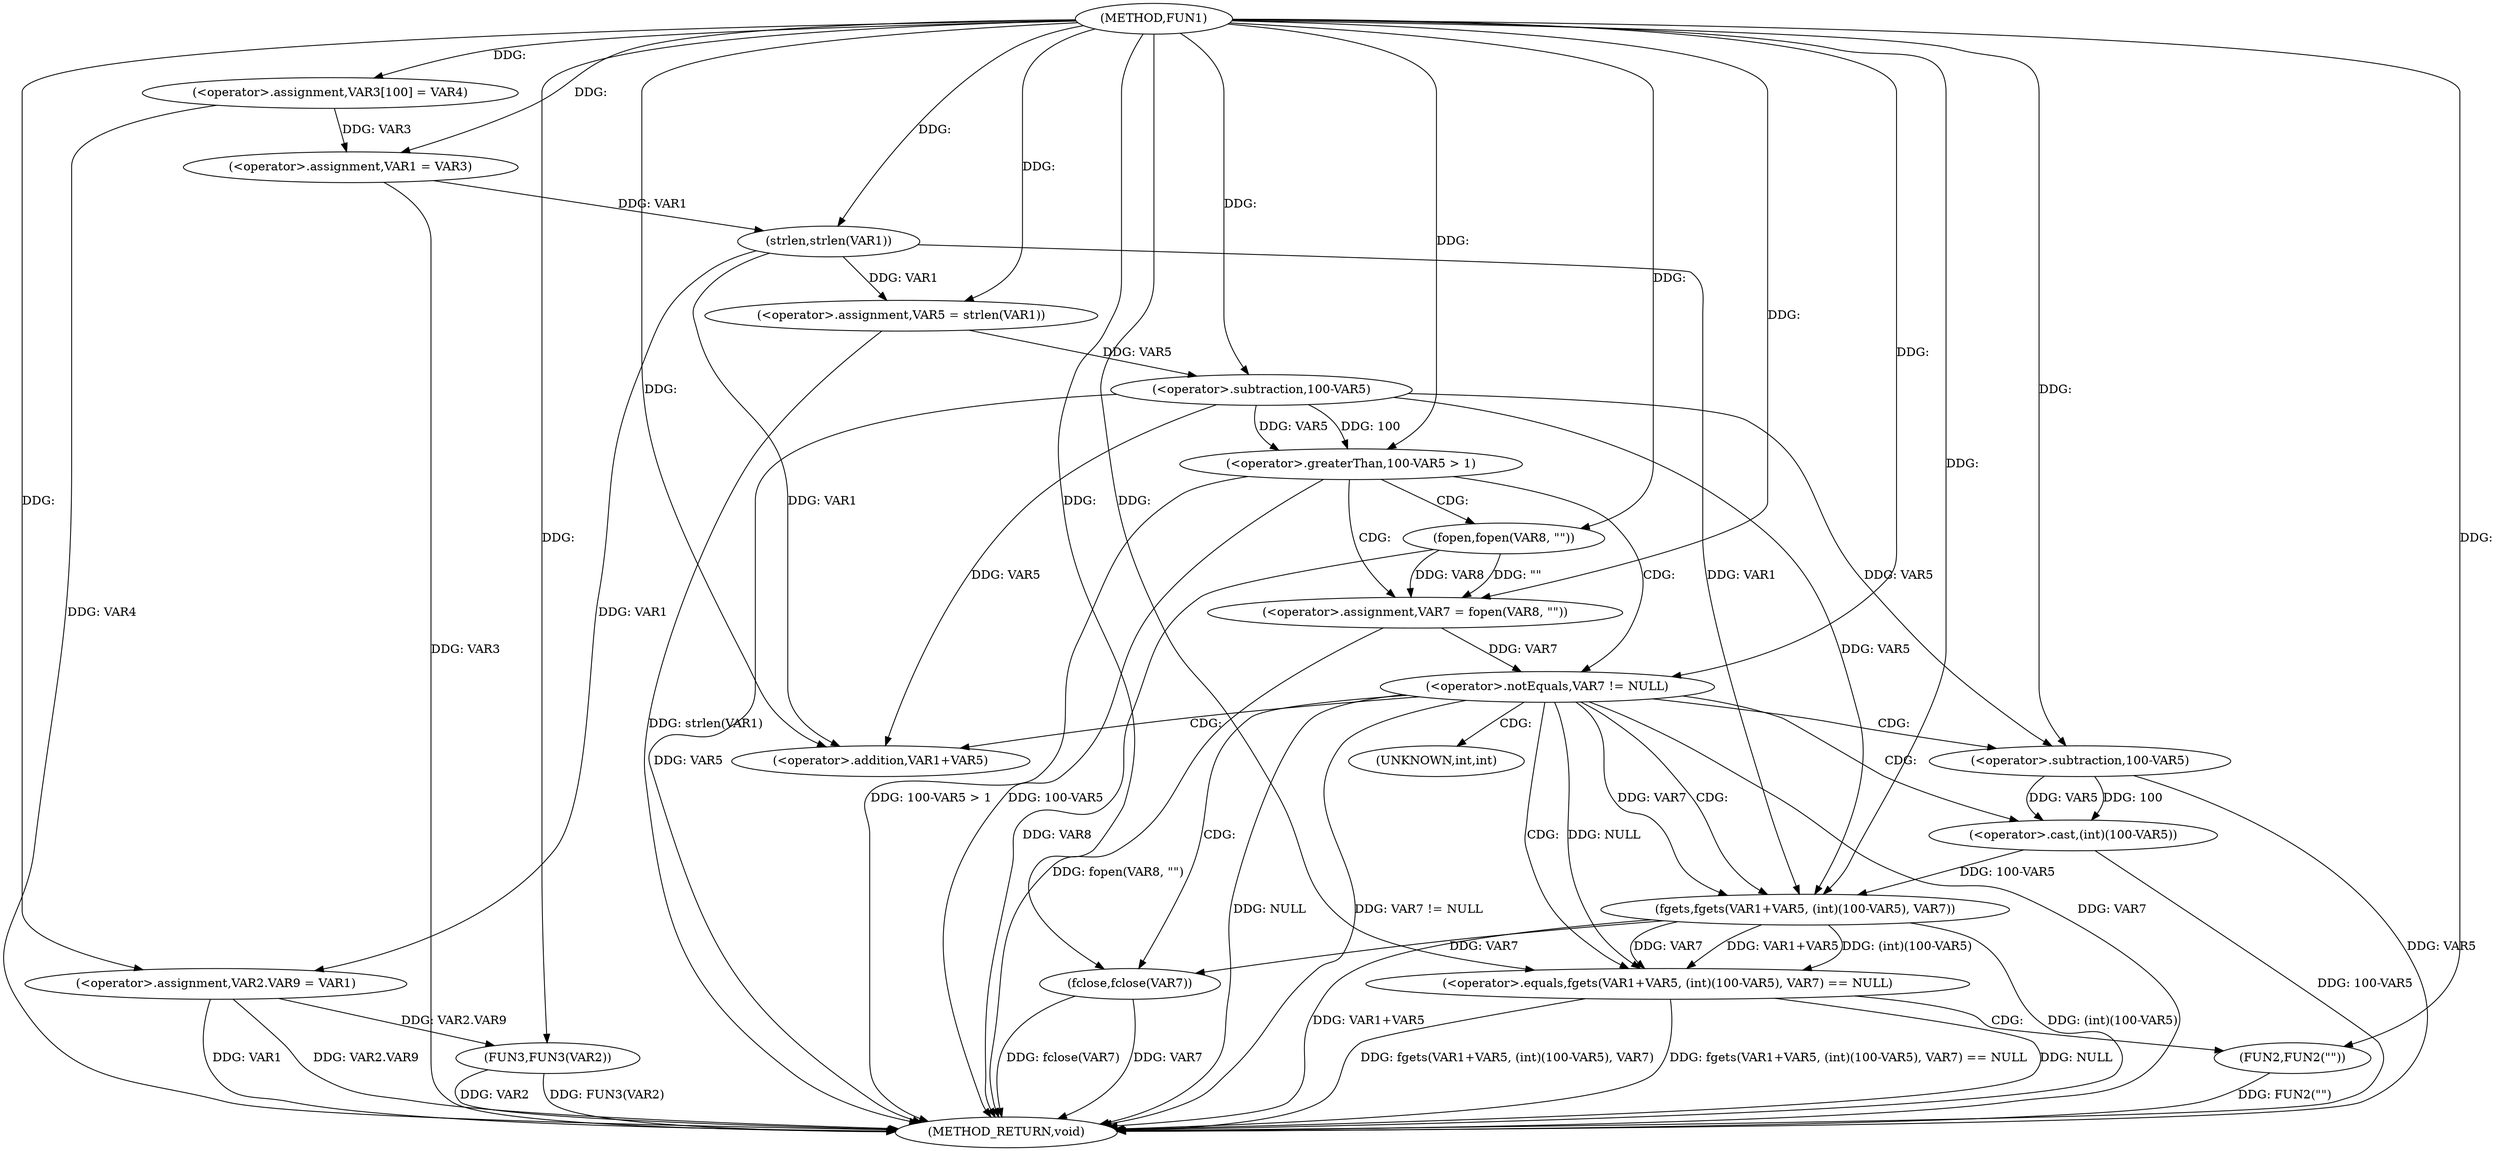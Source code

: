 digraph FUN1 {  
"1000100" [label = "(METHOD,FUN1)" ]
"1000160" [label = "(METHOD_RETURN,void)" ]
"1000105" [label = "(<operator>.assignment,VAR3[100] = VAR4)" ]
"1000108" [label = "(<operator>.assignment,VAR1 = VAR3)" ]
"1000113" [label = "(<operator>.assignment,VAR5 = strlen(VAR1))" ]
"1000115" [label = "(strlen,strlen(VAR1))" ]
"1000119" [label = "(<operator>.greaterThan,100-VAR5 > 1)" ]
"1000120" [label = "(<operator>.subtraction,100-VAR5)" ]
"1000125" [label = "(<operator>.assignment,VAR7 = fopen(VAR8, \"\"))" ]
"1000127" [label = "(fopen,fopen(VAR8, \"\"))" ]
"1000131" [label = "(<operator>.notEquals,VAR7 != NULL)" ]
"1000136" [label = "(<operator>.equals,fgets(VAR1+VAR5, (int)(100-VAR5), VAR7) == NULL)" ]
"1000137" [label = "(fgets,fgets(VAR1+VAR5, (int)(100-VAR5), VAR7))" ]
"1000138" [label = "(<operator>.addition,VAR1+VAR5)" ]
"1000141" [label = "(<operator>.cast,(int)(100-VAR5))" ]
"1000143" [label = "(<operator>.subtraction,100-VAR5)" ]
"1000149" [label = "(FUN2,FUN2(\"\"))" ]
"1000151" [label = "(fclose,fclose(VAR7))" ]
"1000153" [label = "(<operator>.assignment,VAR2.VAR9 = VAR1)" ]
"1000158" [label = "(FUN3,FUN3(VAR2))" ]
"1000142" [label = "(UNKNOWN,int,int)" ]
  "1000158" -> "1000160"  [ label = "DDG: VAR2"] 
  "1000153" -> "1000160"  [ label = "DDG: VAR1"] 
  "1000151" -> "1000160"  [ label = "DDG: VAR7"] 
  "1000158" -> "1000160"  [ label = "DDG: FUN3(VAR2)"] 
  "1000113" -> "1000160"  [ label = "DDG: strlen(VAR1)"] 
  "1000149" -> "1000160"  [ label = "DDG: FUN2(\"\")"] 
  "1000131" -> "1000160"  [ label = "DDG: NULL"] 
  "1000153" -> "1000160"  [ label = "DDG: VAR2.VAR9"] 
  "1000119" -> "1000160"  [ label = "DDG: 100-VAR5 > 1"] 
  "1000136" -> "1000160"  [ label = "DDG: NULL"] 
  "1000136" -> "1000160"  [ label = "DDG: fgets(VAR1+VAR5, (int)(100-VAR5), VAR7)"] 
  "1000131" -> "1000160"  [ label = "DDG: VAR7 != NULL"] 
  "1000105" -> "1000160"  [ label = "DDG: VAR4"] 
  "1000151" -> "1000160"  [ label = "DDG: fclose(VAR7)"] 
  "1000131" -> "1000160"  [ label = "DDG: VAR7"] 
  "1000137" -> "1000160"  [ label = "DDG: (int)(100-VAR5)"] 
  "1000125" -> "1000160"  [ label = "DDG: fopen(VAR8, \"\")"] 
  "1000108" -> "1000160"  [ label = "DDG: VAR3"] 
  "1000119" -> "1000160"  [ label = "DDG: 100-VAR5"] 
  "1000141" -> "1000160"  [ label = "DDG: 100-VAR5"] 
  "1000136" -> "1000160"  [ label = "DDG: fgets(VAR1+VAR5, (int)(100-VAR5), VAR7) == NULL"] 
  "1000120" -> "1000160"  [ label = "DDG: VAR5"] 
  "1000143" -> "1000160"  [ label = "DDG: VAR5"] 
  "1000127" -> "1000160"  [ label = "DDG: VAR8"] 
  "1000137" -> "1000160"  [ label = "DDG: VAR1+VAR5"] 
  "1000100" -> "1000105"  [ label = "DDG: "] 
  "1000105" -> "1000108"  [ label = "DDG: VAR3"] 
  "1000100" -> "1000108"  [ label = "DDG: "] 
  "1000115" -> "1000113"  [ label = "DDG: VAR1"] 
  "1000100" -> "1000113"  [ label = "DDG: "] 
  "1000108" -> "1000115"  [ label = "DDG: VAR1"] 
  "1000100" -> "1000115"  [ label = "DDG: "] 
  "1000120" -> "1000119"  [ label = "DDG: 100"] 
  "1000120" -> "1000119"  [ label = "DDG: VAR5"] 
  "1000100" -> "1000120"  [ label = "DDG: "] 
  "1000113" -> "1000120"  [ label = "DDG: VAR5"] 
  "1000100" -> "1000119"  [ label = "DDG: "] 
  "1000127" -> "1000125"  [ label = "DDG: VAR8"] 
  "1000127" -> "1000125"  [ label = "DDG: \"\""] 
  "1000100" -> "1000125"  [ label = "DDG: "] 
  "1000100" -> "1000127"  [ label = "DDG: "] 
  "1000125" -> "1000131"  [ label = "DDG: VAR7"] 
  "1000100" -> "1000131"  [ label = "DDG: "] 
  "1000137" -> "1000136"  [ label = "DDG: VAR1+VAR5"] 
  "1000137" -> "1000136"  [ label = "DDG: (int)(100-VAR5)"] 
  "1000137" -> "1000136"  [ label = "DDG: VAR7"] 
  "1000115" -> "1000137"  [ label = "DDG: VAR1"] 
  "1000100" -> "1000137"  [ label = "DDG: "] 
  "1000120" -> "1000137"  [ label = "DDG: VAR5"] 
  "1000115" -> "1000138"  [ label = "DDG: VAR1"] 
  "1000100" -> "1000138"  [ label = "DDG: "] 
  "1000120" -> "1000138"  [ label = "DDG: VAR5"] 
  "1000141" -> "1000137"  [ label = "DDG: 100-VAR5"] 
  "1000143" -> "1000141"  [ label = "DDG: 100"] 
  "1000143" -> "1000141"  [ label = "DDG: VAR5"] 
  "1000100" -> "1000143"  [ label = "DDG: "] 
  "1000120" -> "1000143"  [ label = "DDG: VAR5"] 
  "1000131" -> "1000137"  [ label = "DDG: VAR7"] 
  "1000131" -> "1000136"  [ label = "DDG: NULL"] 
  "1000100" -> "1000136"  [ label = "DDG: "] 
  "1000100" -> "1000149"  [ label = "DDG: "] 
  "1000137" -> "1000151"  [ label = "DDG: VAR7"] 
  "1000100" -> "1000151"  [ label = "DDG: "] 
  "1000115" -> "1000153"  [ label = "DDG: VAR1"] 
  "1000100" -> "1000153"  [ label = "DDG: "] 
  "1000153" -> "1000158"  [ label = "DDG: VAR2.VAR9"] 
  "1000100" -> "1000158"  [ label = "DDG: "] 
  "1000119" -> "1000125"  [ label = "CDG: "] 
  "1000119" -> "1000131"  [ label = "CDG: "] 
  "1000119" -> "1000127"  [ label = "CDG: "] 
  "1000131" -> "1000143"  [ label = "CDG: "] 
  "1000131" -> "1000142"  [ label = "CDG: "] 
  "1000131" -> "1000137"  [ label = "CDG: "] 
  "1000131" -> "1000141"  [ label = "CDG: "] 
  "1000131" -> "1000151"  [ label = "CDG: "] 
  "1000131" -> "1000136"  [ label = "CDG: "] 
  "1000131" -> "1000138"  [ label = "CDG: "] 
  "1000136" -> "1000149"  [ label = "CDG: "] 
}
